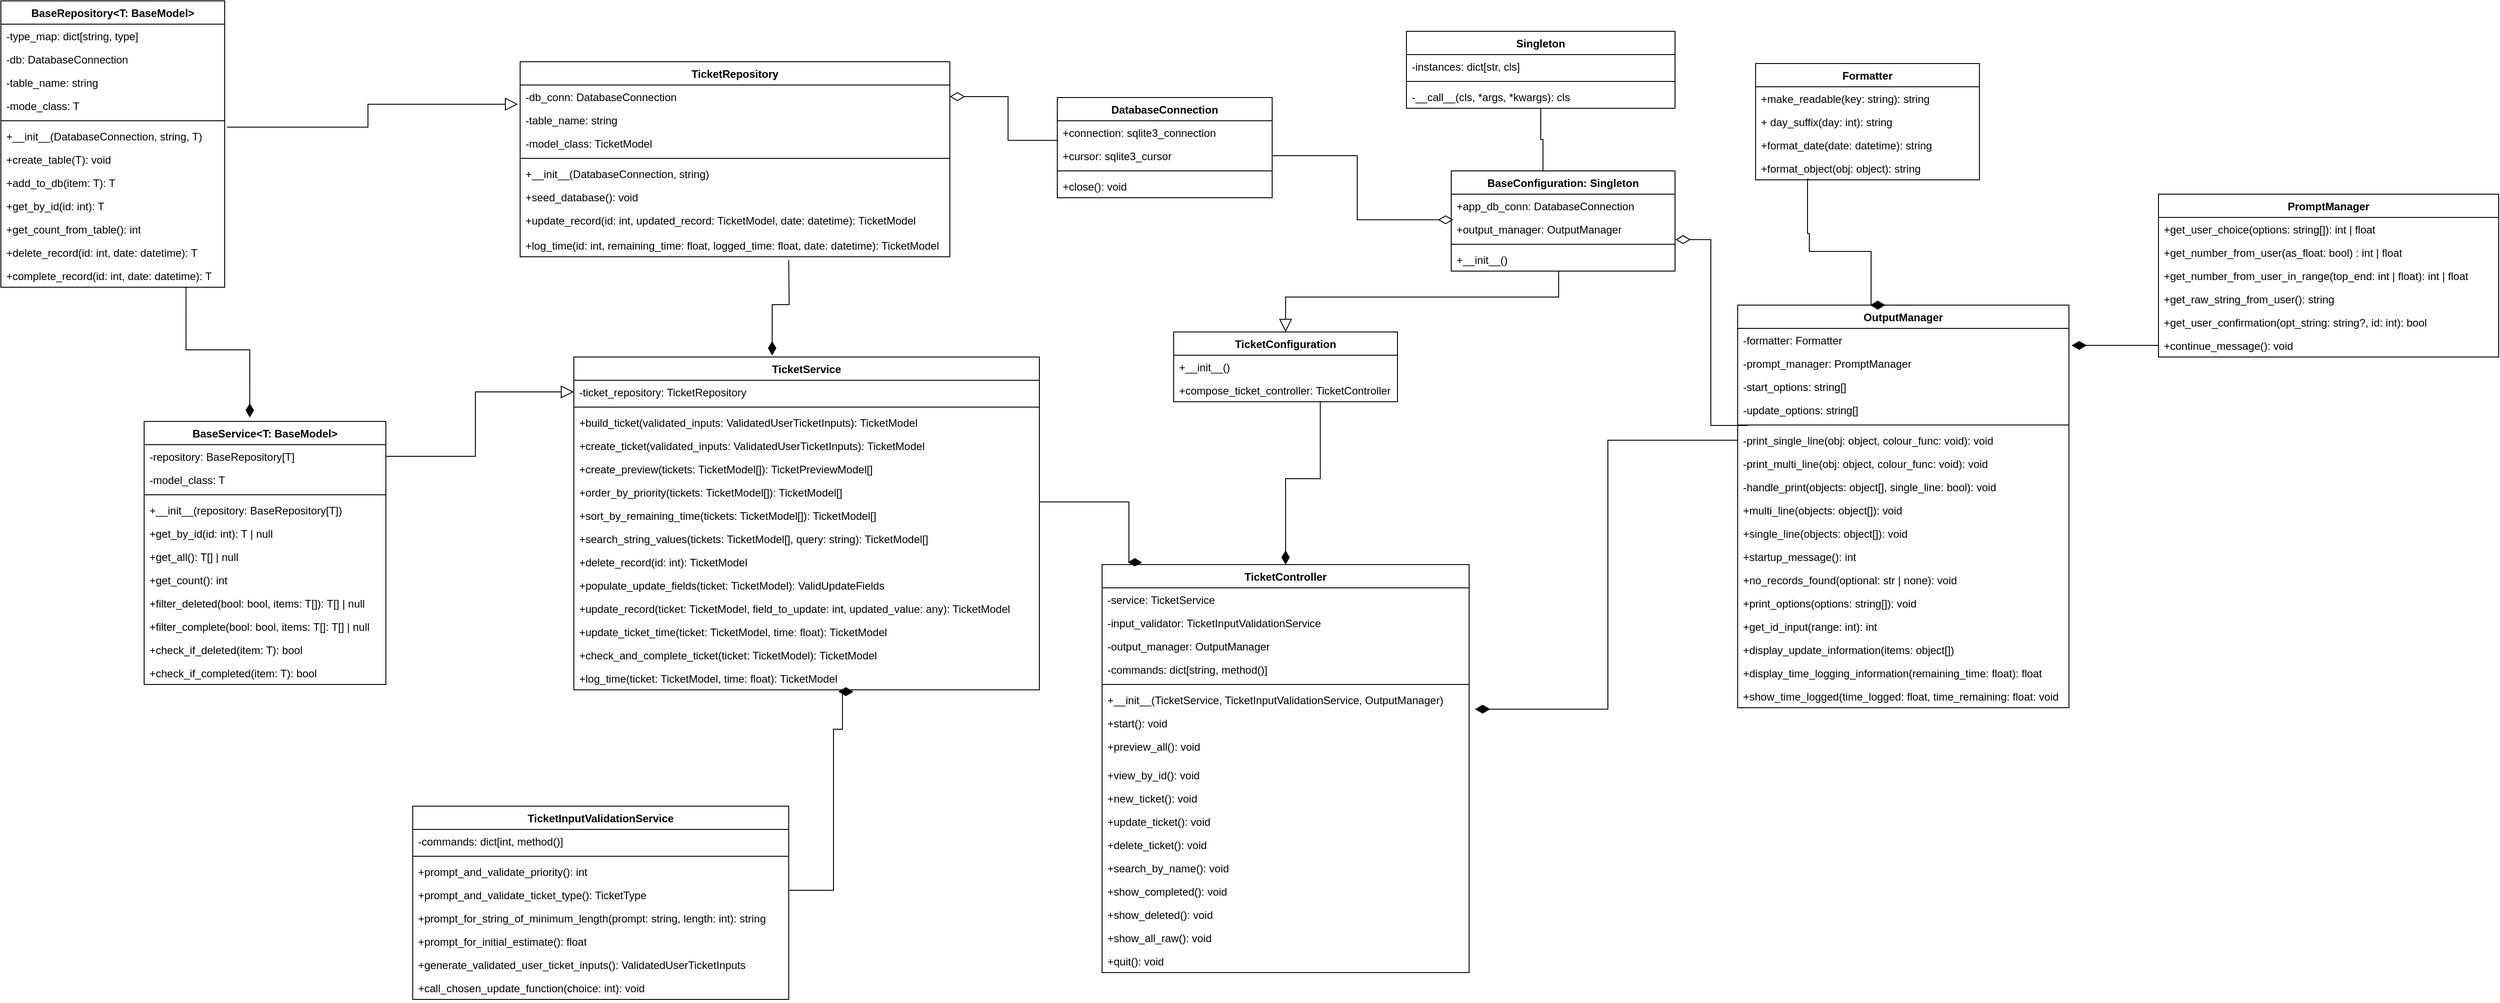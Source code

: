 <mxfile version="21.6.3" type="device">
  <diagram name="Page-1" id="T8nDYk2SB8TncW_tM5j0">
    <mxGraphModel dx="5486" dy="2789" grid="1" gridSize="10" guides="1" tooltips="1" connect="1" arrows="1" fold="1" page="1" pageScale="1" pageWidth="827" pageHeight="1169" math="0" shadow="0">
      <root>
        <mxCell id="0" />
        <mxCell id="1" parent="0" />
        <mxCell id="hdaKIBXGjX3yEsH8_jmL-2" value="TicketController" style="swimlane;fontStyle=1;align=center;verticalAlign=top;childLayout=stackLayout;horizontal=1;startSize=26;horizontalStack=0;resizeParent=1;resizeParentMax=0;resizeLast=0;collapsible=1;marginBottom=0;whiteSpace=wrap;html=1;" vertex="1" parent="1">
          <mxGeometry x="-700" y="580" width="410" height="456" as="geometry" />
        </mxCell>
        <mxCell id="hdaKIBXGjX3yEsH8_jmL-3" value="-service: TicketService" style="text;strokeColor=none;fillColor=none;align=left;verticalAlign=top;spacingLeft=4;spacingRight=4;overflow=hidden;rotatable=0;points=[[0,0.5],[1,0.5]];portConstraint=eastwest;whiteSpace=wrap;html=1;" vertex="1" parent="hdaKIBXGjX3yEsH8_jmL-2">
          <mxGeometry y="26" width="410" height="26" as="geometry" />
        </mxCell>
        <mxCell id="hdaKIBXGjX3yEsH8_jmL-98" value="-input_validator: TicketInputValidationService" style="text;strokeColor=none;fillColor=none;align=left;verticalAlign=top;spacingLeft=4;spacingRight=4;overflow=hidden;rotatable=0;points=[[0,0.5],[1,0.5]];portConstraint=eastwest;whiteSpace=wrap;html=1;" vertex="1" parent="hdaKIBXGjX3yEsH8_jmL-2">
          <mxGeometry y="52" width="410" height="26" as="geometry" />
        </mxCell>
        <mxCell id="hdaKIBXGjX3yEsH8_jmL-99" value="-output_manager: OutputManager" style="text;strokeColor=none;fillColor=none;align=left;verticalAlign=top;spacingLeft=4;spacingRight=4;overflow=hidden;rotatable=0;points=[[0,0.5],[1,0.5]];portConstraint=eastwest;whiteSpace=wrap;html=1;" vertex="1" parent="hdaKIBXGjX3yEsH8_jmL-2">
          <mxGeometry y="78" width="410" height="26" as="geometry" />
        </mxCell>
        <mxCell id="hdaKIBXGjX3yEsH8_jmL-100" value="-commands: dict[string, method()]" style="text;strokeColor=none;fillColor=none;align=left;verticalAlign=top;spacingLeft=4;spacingRight=4;overflow=hidden;rotatable=0;points=[[0,0.5],[1,0.5]];portConstraint=eastwest;whiteSpace=wrap;html=1;" vertex="1" parent="hdaKIBXGjX3yEsH8_jmL-2">
          <mxGeometry y="104" width="410" height="26" as="geometry" />
        </mxCell>
        <mxCell id="hdaKIBXGjX3yEsH8_jmL-4" value="" style="line;strokeWidth=1;fillColor=none;align=left;verticalAlign=middle;spacingTop=-1;spacingLeft=3;spacingRight=3;rotatable=0;labelPosition=right;points=[];portConstraint=eastwest;strokeColor=inherit;" vertex="1" parent="hdaKIBXGjX3yEsH8_jmL-2">
          <mxGeometry y="130" width="410" height="8" as="geometry" />
        </mxCell>
        <mxCell id="hdaKIBXGjX3yEsH8_jmL-5" value="+__init__(TicketService, TicketInputValidationService, OutputManager)" style="text;strokeColor=none;fillColor=none;align=left;verticalAlign=top;spacingLeft=4;spacingRight=4;overflow=hidden;rotatable=0;points=[[0,0.5],[1,0.5]];portConstraint=eastwest;whiteSpace=wrap;html=1;" vertex="1" parent="hdaKIBXGjX3yEsH8_jmL-2">
          <mxGeometry y="138" width="410" height="26" as="geometry" />
        </mxCell>
        <mxCell id="hdaKIBXGjX3yEsH8_jmL-102" value="+start(): void" style="text;strokeColor=none;fillColor=none;align=left;verticalAlign=top;spacingLeft=4;spacingRight=4;overflow=hidden;rotatable=0;points=[[0,0.5],[1,0.5]];portConstraint=eastwest;whiteSpace=wrap;html=1;" vertex="1" parent="hdaKIBXGjX3yEsH8_jmL-2">
          <mxGeometry y="164" width="410" height="26" as="geometry" />
        </mxCell>
        <mxCell id="hdaKIBXGjX3yEsH8_jmL-103" value="+preview_all(): void" style="text;strokeColor=none;fillColor=none;align=left;verticalAlign=top;spacingLeft=4;spacingRight=4;overflow=hidden;rotatable=0;points=[[0,0.5],[1,0.5]];portConstraint=eastwest;whiteSpace=wrap;html=1;" vertex="1" parent="hdaKIBXGjX3yEsH8_jmL-2">
          <mxGeometry y="190" width="410" height="32" as="geometry" />
        </mxCell>
        <mxCell id="hdaKIBXGjX3yEsH8_jmL-106" value="+view_by_id(): void" style="text;strokeColor=none;fillColor=none;align=left;verticalAlign=top;spacingLeft=4;spacingRight=4;overflow=hidden;rotatable=0;points=[[0,0.5],[1,0.5]];portConstraint=eastwest;whiteSpace=wrap;html=1;" vertex="1" parent="hdaKIBXGjX3yEsH8_jmL-2">
          <mxGeometry y="222" width="410" height="26" as="geometry" />
        </mxCell>
        <mxCell id="hdaKIBXGjX3yEsH8_jmL-109" value="+new_ticket(): void" style="text;strokeColor=none;fillColor=none;align=left;verticalAlign=top;spacingLeft=4;spacingRight=4;overflow=hidden;rotatable=0;points=[[0,0.5],[1,0.5]];portConstraint=eastwest;whiteSpace=wrap;html=1;" vertex="1" parent="hdaKIBXGjX3yEsH8_jmL-2">
          <mxGeometry y="248" width="410" height="26" as="geometry" />
        </mxCell>
        <mxCell id="hdaKIBXGjX3yEsH8_jmL-108" value="+update_ticket(): void" style="text;strokeColor=none;fillColor=none;align=left;verticalAlign=top;spacingLeft=4;spacingRight=4;overflow=hidden;rotatable=0;points=[[0,0.5],[1,0.5]];portConstraint=eastwest;whiteSpace=wrap;html=1;" vertex="1" parent="hdaKIBXGjX3yEsH8_jmL-2">
          <mxGeometry y="274" width="410" height="26" as="geometry" />
        </mxCell>
        <mxCell id="hdaKIBXGjX3yEsH8_jmL-107" value="+delete_ticket(): void" style="text;strokeColor=none;fillColor=none;align=left;verticalAlign=top;spacingLeft=4;spacingRight=4;overflow=hidden;rotatable=0;points=[[0,0.5],[1,0.5]];portConstraint=eastwest;whiteSpace=wrap;html=1;" vertex="1" parent="hdaKIBXGjX3yEsH8_jmL-2">
          <mxGeometry y="300" width="410" height="26" as="geometry" />
        </mxCell>
        <mxCell id="hdaKIBXGjX3yEsH8_jmL-105" value="+search_by_name(): void" style="text;strokeColor=none;fillColor=none;align=left;verticalAlign=top;spacingLeft=4;spacingRight=4;overflow=hidden;rotatable=0;points=[[0,0.5],[1,0.5]];portConstraint=eastwest;whiteSpace=wrap;html=1;" vertex="1" parent="hdaKIBXGjX3yEsH8_jmL-2">
          <mxGeometry y="326" width="410" height="26" as="geometry" />
        </mxCell>
        <mxCell id="hdaKIBXGjX3yEsH8_jmL-104" value="+show_completed(): void" style="text;strokeColor=none;fillColor=none;align=left;verticalAlign=top;spacingLeft=4;spacingRight=4;overflow=hidden;rotatable=0;points=[[0,0.5],[1,0.5]];portConstraint=eastwest;whiteSpace=wrap;html=1;" vertex="1" parent="hdaKIBXGjX3yEsH8_jmL-2">
          <mxGeometry y="352" width="410" height="26" as="geometry" />
        </mxCell>
        <mxCell id="hdaKIBXGjX3yEsH8_jmL-101" value="+show_deleted(): void" style="text;strokeColor=none;fillColor=none;align=left;verticalAlign=top;spacingLeft=4;spacingRight=4;overflow=hidden;rotatable=0;points=[[0,0.5],[1,0.5]];portConstraint=eastwest;whiteSpace=wrap;html=1;" vertex="1" parent="hdaKIBXGjX3yEsH8_jmL-2">
          <mxGeometry y="378" width="410" height="26" as="geometry" />
        </mxCell>
        <mxCell id="hdaKIBXGjX3yEsH8_jmL-110" value="+show_all_raw(): void" style="text;strokeColor=none;fillColor=none;align=left;verticalAlign=top;spacingLeft=4;spacingRight=4;overflow=hidden;rotatable=0;points=[[0,0.5],[1,0.5]];portConstraint=eastwest;whiteSpace=wrap;html=1;" vertex="1" parent="hdaKIBXGjX3yEsH8_jmL-2">
          <mxGeometry y="404" width="410" height="26" as="geometry" />
        </mxCell>
        <mxCell id="hdaKIBXGjX3yEsH8_jmL-111" value="+quit(): void" style="text;strokeColor=none;fillColor=none;align=left;verticalAlign=top;spacingLeft=4;spacingRight=4;overflow=hidden;rotatable=0;points=[[0,0.5],[1,0.5]];portConstraint=eastwest;whiteSpace=wrap;html=1;" vertex="1" parent="hdaKIBXGjX3yEsH8_jmL-2">
          <mxGeometry y="430" width="410" height="26" as="geometry" />
        </mxCell>
        <mxCell id="hdaKIBXGjX3yEsH8_jmL-6" value="BaseConfiguration: Singleton" style="swimlane;fontStyle=1;align=center;verticalAlign=top;childLayout=stackLayout;horizontal=1;startSize=26;horizontalStack=0;resizeParent=1;resizeParentMax=0;resizeLast=0;collapsible=1;marginBottom=0;whiteSpace=wrap;html=1;" vertex="1" parent="1">
          <mxGeometry x="-310" y="140" width="250" height="112" as="geometry" />
        </mxCell>
        <mxCell id="hdaKIBXGjX3yEsH8_jmL-7" value="+app_db_conn: DatabaseConnection" style="text;strokeColor=none;fillColor=none;align=left;verticalAlign=top;spacingLeft=4;spacingRight=4;overflow=hidden;rotatable=0;points=[[0,0.5],[1,0.5]];portConstraint=eastwest;whiteSpace=wrap;html=1;" vertex="1" parent="hdaKIBXGjX3yEsH8_jmL-6">
          <mxGeometry y="26" width="250" height="26" as="geometry" />
        </mxCell>
        <mxCell id="hdaKIBXGjX3yEsH8_jmL-89" value="+output_manager: OutputManager" style="text;strokeColor=none;fillColor=none;align=left;verticalAlign=top;spacingLeft=4;spacingRight=4;overflow=hidden;rotatable=0;points=[[0,0.5],[1,0.5]];portConstraint=eastwest;whiteSpace=wrap;html=1;" vertex="1" parent="hdaKIBXGjX3yEsH8_jmL-6">
          <mxGeometry y="52" width="250" height="26" as="geometry" />
        </mxCell>
        <mxCell id="hdaKIBXGjX3yEsH8_jmL-8" value="" style="line;strokeWidth=1;fillColor=none;align=left;verticalAlign=middle;spacingTop=-1;spacingLeft=3;spacingRight=3;rotatable=0;labelPosition=right;points=[];portConstraint=eastwest;strokeColor=inherit;" vertex="1" parent="hdaKIBXGjX3yEsH8_jmL-6">
          <mxGeometry y="78" width="250" height="8" as="geometry" />
        </mxCell>
        <mxCell id="hdaKIBXGjX3yEsH8_jmL-9" value="+__init__()" style="text;strokeColor=none;fillColor=none;align=left;verticalAlign=top;spacingLeft=4;spacingRight=4;overflow=hidden;rotatable=0;points=[[0,0.5],[1,0.5]];portConstraint=eastwest;whiteSpace=wrap;html=1;" vertex="1" parent="hdaKIBXGjX3yEsH8_jmL-6">
          <mxGeometry y="86" width="250" height="26" as="geometry" />
        </mxCell>
        <mxCell id="hdaKIBXGjX3yEsH8_jmL-10" value="DatabaseConnection" style="swimlane;fontStyle=1;align=center;verticalAlign=top;childLayout=stackLayout;horizontal=1;startSize=26;horizontalStack=0;resizeParent=1;resizeParentMax=0;resizeLast=0;collapsible=1;marginBottom=0;whiteSpace=wrap;html=1;" vertex="1" parent="1">
          <mxGeometry x="-750" y="58" width="240" height="112" as="geometry" />
        </mxCell>
        <mxCell id="hdaKIBXGjX3yEsH8_jmL-11" value="+connection: sqlite3_connection" style="text;strokeColor=none;fillColor=none;align=left;verticalAlign=top;spacingLeft=4;spacingRight=4;overflow=hidden;rotatable=0;points=[[0,0.5],[1,0.5]];portConstraint=eastwest;whiteSpace=wrap;html=1;" vertex="1" parent="hdaKIBXGjX3yEsH8_jmL-10">
          <mxGeometry y="26" width="240" height="26" as="geometry" />
        </mxCell>
        <mxCell id="hdaKIBXGjX3yEsH8_jmL-76" value="+cursor: sqlite3_cursor" style="text;strokeColor=none;fillColor=none;align=left;verticalAlign=top;spacingLeft=4;spacingRight=4;overflow=hidden;rotatable=0;points=[[0,0.5],[1,0.5]];portConstraint=eastwest;whiteSpace=wrap;html=1;" vertex="1" parent="hdaKIBXGjX3yEsH8_jmL-10">
          <mxGeometry y="52" width="240" height="26" as="geometry" />
        </mxCell>
        <mxCell id="hdaKIBXGjX3yEsH8_jmL-12" value="" style="line;strokeWidth=1;fillColor=none;align=left;verticalAlign=middle;spacingTop=-1;spacingLeft=3;spacingRight=3;rotatable=0;labelPosition=right;points=[];portConstraint=eastwest;strokeColor=inherit;" vertex="1" parent="hdaKIBXGjX3yEsH8_jmL-10">
          <mxGeometry y="78" width="240" height="8" as="geometry" />
        </mxCell>
        <mxCell id="hdaKIBXGjX3yEsH8_jmL-77" value="+close(): void" style="text;strokeColor=none;fillColor=none;align=left;verticalAlign=top;spacingLeft=4;spacingRight=4;overflow=hidden;rotatable=0;points=[[0,0.5],[1,0.5]];portConstraint=eastwest;whiteSpace=wrap;html=1;" vertex="1" parent="hdaKIBXGjX3yEsH8_jmL-10">
          <mxGeometry y="86" width="240" height="26" as="geometry" />
        </mxCell>
        <mxCell id="hdaKIBXGjX3yEsH8_jmL-14" value="TicketConfiguration" style="swimlane;fontStyle=1;align=center;verticalAlign=top;childLayout=stackLayout;horizontal=1;startSize=26;horizontalStack=0;resizeParent=1;resizeParentMax=0;resizeLast=0;collapsible=1;marginBottom=0;whiteSpace=wrap;html=1;" vertex="1" parent="1">
          <mxGeometry x="-620" y="320" width="250" height="78" as="geometry" />
        </mxCell>
        <mxCell id="hdaKIBXGjX3yEsH8_jmL-17" value="+__init__()" style="text;strokeColor=none;fillColor=none;align=left;verticalAlign=top;spacingLeft=4;spacingRight=4;overflow=hidden;rotatable=0;points=[[0,0.5],[1,0.5]];portConstraint=eastwest;whiteSpace=wrap;html=1;" vertex="1" parent="hdaKIBXGjX3yEsH8_jmL-14">
          <mxGeometry y="26" width="250" height="26" as="geometry" />
        </mxCell>
        <mxCell id="hdaKIBXGjX3yEsH8_jmL-90" value="+compose_ticket_controller: TicketController" style="text;strokeColor=none;fillColor=none;align=left;verticalAlign=top;spacingLeft=4;spacingRight=4;overflow=hidden;rotatable=0;points=[[0,0.5],[1,0.5]];portConstraint=eastwest;whiteSpace=wrap;html=1;" vertex="1" parent="hdaKIBXGjX3yEsH8_jmL-14">
          <mxGeometry y="52" width="250" height="26" as="geometry" />
        </mxCell>
        <mxCell id="hdaKIBXGjX3yEsH8_jmL-18" value="OutputManager" style="swimlane;fontStyle=1;align=center;verticalAlign=top;childLayout=stackLayout;horizontal=1;startSize=26;horizontalStack=0;resizeParent=1;resizeParentMax=0;resizeLast=0;collapsible=1;marginBottom=0;whiteSpace=wrap;html=1;" vertex="1" parent="1">
          <mxGeometry x="10" y="290" width="370" height="450" as="geometry" />
        </mxCell>
        <mxCell id="hdaKIBXGjX3yEsH8_jmL-19" value="-formatter: Formatter" style="text;strokeColor=none;fillColor=none;align=left;verticalAlign=top;spacingLeft=4;spacingRight=4;overflow=hidden;rotatable=0;points=[[0,0.5],[1,0.5]];portConstraint=eastwest;whiteSpace=wrap;html=1;" vertex="1" parent="hdaKIBXGjX3yEsH8_jmL-18">
          <mxGeometry y="26" width="370" height="26" as="geometry" />
        </mxCell>
        <mxCell id="hdaKIBXGjX3yEsH8_jmL-112" value="-prompt_manager: PromptManager&lt;br&gt;" style="text;strokeColor=none;fillColor=none;align=left;verticalAlign=top;spacingLeft=4;spacingRight=4;overflow=hidden;rotatable=0;points=[[0,0.5],[1,0.5]];portConstraint=eastwest;whiteSpace=wrap;html=1;" vertex="1" parent="hdaKIBXGjX3yEsH8_jmL-18">
          <mxGeometry y="52" width="370" height="26" as="geometry" />
        </mxCell>
        <mxCell id="hdaKIBXGjX3yEsH8_jmL-114" value="-start_options: string[]" style="text;strokeColor=none;fillColor=none;align=left;verticalAlign=top;spacingLeft=4;spacingRight=4;overflow=hidden;rotatable=0;points=[[0,0.5],[1,0.5]];portConstraint=eastwest;whiteSpace=wrap;html=1;" vertex="1" parent="hdaKIBXGjX3yEsH8_jmL-18">
          <mxGeometry y="78" width="370" height="26" as="geometry" />
        </mxCell>
        <mxCell id="hdaKIBXGjX3yEsH8_jmL-113" value="-update_options: string[]" style="text;strokeColor=none;fillColor=none;align=left;verticalAlign=top;spacingLeft=4;spacingRight=4;overflow=hidden;rotatable=0;points=[[0,0.5],[1,0.5]];portConstraint=eastwest;whiteSpace=wrap;html=1;" vertex="1" parent="hdaKIBXGjX3yEsH8_jmL-18">
          <mxGeometry y="104" width="370" height="26" as="geometry" />
        </mxCell>
        <mxCell id="hdaKIBXGjX3yEsH8_jmL-20" value="" style="line;strokeWidth=1;fillColor=none;align=left;verticalAlign=middle;spacingTop=-1;spacingLeft=3;spacingRight=3;rotatable=0;labelPosition=right;points=[];portConstraint=eastwest;strokeColor=inherit;" vertex="1" parent="hdaKIBXGjX3yEsH8_jmL-18">
          <mxGeometry y="130" width="370" height="8" as="geometry" />
        </mxCell>
        <mxCell id="hdaKIBXGjX3yEsH8_jmL-21" value="-print_single_line(obj: object, colour_func: void): void" style="text;strokeColor=none;fillColor=none;align=left;verticalAlign=top;spacingLeft=4;spacingRight=4;overflow=hidden;rotatable=0;points=[[0,0.5],[1,0.5]];portConstraint=eastwest;whiteSpace=wrap;html=1;" vertex="1" parent="hdaKIBXGjX3yEsH8_jmL-18">
          <mxGeometry y="138" width="370" height="26" as="geometry" />
        </mxCell>
        <mxCell id="hdaKIBXGjX3yEsH8_jmL-116" value="-print_multi_line(obj: object, colour_func: void): void" style="text;strokeColor=none;fillColor=none;align=left;verticalAlign=top;spacingLeft=4;spacingRight=4;overflow=hidden;rotatable=0;points=[[0,0.5],[1,0.5]];portConstraint=eastwest;whiteSpace=wrap;html=1;" vertex="1" parent="hdaKIBXGjX3yEsH8_jmL-18">
          <mxGeometry y="164" width="370" height="26" as="geometry" />
        </mxCell>
        <mxCell id="hdaKIBXGjX3yEsH8_jmL-119" value="-handle_print(objects: object[], single_line: bool): void" style="text;strokeColor=none;fillColor=none;align=left;verticalAlign=top;spacingLeft=4;spacingRight=4;overflow=hidden;rotatable=0;points=[[0,0.5],[1,0.5]];portConstraint=eastwest;whiteSpace=wrap;html=1;" vertex="1" parent="hdaKIBXGjX3yEsH8_jmL-18">
          <mxGeometry y="190" width="370" height="26" as="geometry" />
        </mxCell>
        <mxCell id="hdaKIBXGjX3yEsH8_jmL-121" value="+multi_line(objects: object[]): void" style="text;strokeColor=none;fillColor=none;align=left;verticalAlign=top;spacingLeft=4;spacingRight=4;overflow=hidden;rotatable=0;points=[[0,0.5],[1,0.5]];portConstraint=eastwest;whiteSpace=wrap;html=1;" vertex="1" parent="hdaKIBXGjX3yEsH8_jmL-18">
          <mxGeometry y="216" width="370" height="26" as="geometry" />
        </mxCell>
        <mxCell id="hdaKIBXGjX3yEsH8_jmL-124" value="+single_line(objects: object[]): void" style="text;strokeColor=none;fillColor=none;align=left;verticalAlign=top;spacingLeft=4;spacingRight=4;overflow=hidden;rotatable=0;points=[[0,0.5],[1,0.5]];portConstraint=eastwest;whiteSpace=wrap;html=1;" vertex="1" parent="hdaKIBXGjX3yEsH8_jmL-18">
          <mxGeometry y="242" width="370" height="26" as="geometry" />
        </mxCell>
        <mxCell id="hdaKIBXGjX3yEsH8_jmL-125" value="+startup_message(): int" style="text;strokeColor=none;fillColor=none;align=left;verticalAlign=top;spacingLeft=4;spacingRight=4;overflow=hidden;rotatable=0;points=[[0,0.5],[1,0.5]];portConstraint=eastwest;whiteSpace=wrap;html=1;" vertex="1" parent="hdaKIBXGjX3yEsH8_jmL-18">
          <mxGeometry y="268" width="370" height="26" as="geometry" />
        </mxCell>
        <mxCell id="hdaKIBXGjX3yEsH8_jmL-123" value="+no_records_found(optional: str | none): void" style="text;strokeColor=none;fillColor=none;align=left;verticalAlign=top;spacingLeft=4;spacingRight=4;overflow=hidden;rotatable=0;points=[[0,0.5],[1,0.5]];portConstraint=eastwest;whiteSpace=wrap;html=1;" vertex="1" parent="hdaKIBXGjX3yEsH8_jmL-18">
          <mxGeometry y="294" width="370" height="26" as="geometry" />
        </mxCell>
        <mxCell id="hdaKIBXGjX3yEsH8_jmL-122" value="+print_options(options: string[]): void" style="text;strokeColor=none;fillColor=none;align=left;verticalAlign=top;spacingLeft=4;spacingRight=4;overflow=hidden;rotatable=0;points=[[0,0.5],[1,0.5]];portConstraint=eastwest;whiteSpace=wrap;html=1;" vertex="1" parent="hdaKIBXGjX3yEsH8_jmL-18">
          <mxGeometry y="320" width="370" height="26" as="geometry" />
        </mxCell>
        <mxCell id="hdaKIBXGjX3yEsH8_jmL-120" value="+get_id_input(range: int): int" style="text;strokeColor=none;fillColor=none;align=left;verticalAlign=top;spacingLeft=4;spacingRight=4;overflow=hidden;rotatable=0;points=[[0,0.5],[1,0.5]];portConstraint=eastwest;whiteSpace=wrap;html=1;" vertex="1" parent="hdaKIBXGjX3yEsH8_jmL-18">
          <mxGeometry y="346" width="370" height="26" as="geometry" />
        </mxCell>
        <mxCell id="hdaKIBXGjX3yEsH8_jmL-118" value="+display_update_information(items: object[])" style="text;strokeColor=none;fillColor=none;align=left;verticalAlign=top;spacingLeft=4;spacingRight=4;overflow=hidden;rotatable=0;points=[[0,0.5],[1,0.5]];portConstraint=eastwest;whiteSpace=wrap;html=1;" vertex="1" parent="hdaKIBXGjX3yEsH8_jmL-18">
          <mxGeometry y="372" width="370" height="26" as="geometry" />
        </mxCell>
        <mxCell id="hdaKIBXGjX3yEsH8_jmL-117" value="+display_time_logging_information(remaining_time: float): float" style="text;strokeColor=none;fillColor=none;align=left;verticalAlign=top;spacingLeft=4;spacingRight=4;overflow=hidden;rotatable=0;points=[[0,0.5],[1,0.5]];portConstraint=eastwest;whiteSpace=wrap;html=1;" vertex="1" parent="hdaKIBXGjX3yEsH8_jmL-18">
          <mxGeometry y="398" width="370" height="26" as="geometry" />
        </mxCell>
        <mxCell id="hdaKIBXGjX3yEsH8_jmL-115" value="+show_time_logged(time_logged: float, time_remaining: float: void" style="text;strokeColor=none;fillColor=none;align=left;verticalAlign=top;spacingLeft=4;spacingRight=4;overflow=hidden;rotatable=0;points=[[0,0.5],[1,0.5]];portConstraint=eastwest;whiteSpace=wrap;html=1;" vertex="1" parent="hdaKIBXGjX3yEsH8_jmL-18">
          <mxGeometry y="424" width="370" height="26" as="geometry" />
        </mxCell>
        <mxCell id="hdaKIBXGjX3yEsH8_jmL-22" value="Formatter" style="swimlane;fontStyle=1;align=center;verticalAlign=top;childLayout=stackLayout;horizontal=1;startSize=26;horizontalStack=0;resizeParent=1;resizeParentMax=0;resizeLast=0;collapsible=1;marginBottom=0;whiteSpace=wrap;html=1;" vertex="1" parent="1">
          <mxGeometry x="30" y="20" width="250" height="130" as="geometry" />
        </mxCell>
        <mxCell id="hdaKIBXGjX3yEsH8_jmL-23" value="+make_readable(key: string): string" style="text;strokeColor=none;fillColor=none;align=left;verticalAlign=top;spacingLeft=4;spacingRight=4;overflow=hidden;rotatable=0;points=[[0,0.5],[1,0.5]];portConstraint=eastwest;whiteSpace=wrap;html=1;" vertex="1" parent="hdaKIBXGjX3yEsH8_jmL-22">
          <mxGeometry y="26" width="250" height="26" as="geometry" />
        </mxCell>
        <mxCell id="hdaKIBXGjX3yEsH8_jmL-25" value="+&amp;nbsp;day_suffix&lt;span style=&quot;background-color: initial;&quot;&gt;(day: int): string&lt;/span&gt;" style="text;strokeColor=none;fillColor=none;align=left;verticalAlign=top;spacingLeft=4;spacingRight=4;overflow=hidden;rotatable=0;points=[[0,0.5],[1,0.5]];portConstraint=eastwest;whiteSpace=wrap;html=1;" vertex="1" parent="hdaKIBXGjX3yEsH8_jmL-22">
          <mxGeometry y="52" width="250" height="26" as="geometry" />
        </mxCell>
        <mxCell id="hdaKIBXGjX3yEsH8_jmL-78" value="+format_date(date: datetime): string" style="text;strokeColor=none;fillColor=none;align=left;verticalAlign=top;spacingLeft=4;spacingRight=4;overflow=hidden;rotatable=0;points=[[0,0.5],[1,0.5]];portConstraint=eastwest;whiteSpace=wrap;html=1;" vertex="1" parent="hdaKIBXGjX3yEsH8_jmL-22">
          <mxGeometry y="78" width="250" height="26" as="geometry" />
        </mxCell>
        <mxCell id="hdaKIBXGjX3yEsH8_jmL-79" value="+format_object(obj: object): string" style="text;strokeColor=none;fillColor=none;align=left;verticalAlign=top;spacingLeft=4;spacingRight=4;overflow=hidden;rotatable=0;points=[[0,0.5],[1,0.5]];portConstraint=eastwest;whiteSpace=wrap;html=1;" vertex="1" parent="hdaKIBXGjX3yEsH8_jmL-22">
          <mxGeometry y="104" width="250" height="26" as="geometry" />
        </mxCell>
        <mxCell id="hdaKIBXGjX3yEsH8_jmL-26" value="PromptManager" style="swimlane;fontStyle=1;align=center;verticalAlign=top;childLayout=stackLayout;horizontal=1;startSize=26;horizontalStack=0;resizeParent=1;resizeParentMax=0;resizeLast=0;collapsible=1;marginBottom=0;whiteSpace=wrap;html=1;" vertex="1" parent="1">
          <mxGeometry x="480" y="166" width="380" height="182" as="geometry" />
        </mxCell>
        <mxCell id="hdaKIBXGjX3yEsH8_jmL-27" value="+get_user_choice(options: string[]): int | float" style="text;strokeColor=none;fillColor=none;align=left;verticalAlign=top;spacingLeft=4;spacingRight=4;overflow=hidden;rotatable=0;points=[[0,0.5],[1,0.5]];portConstraint=eastwest;whiteSpace=wrap;html=1;" vertex="1" parent="hdaKIBXGjX3yEsH8_jmL-26">
          <mxGeometry y="26" width="380" height="26" as="geometry" />
        </mxCell>
        <mxCell id="hdaKIBXGjX3yEsH8_jmL-81" value="+get_number_from_user(as_float: bool) : int | float" style="text;strokeColor=none;fillColor=none;align=left;verticalAlign=top;spacingLeft=4;spacingRight=4;overflow=hidden;rotatable=0;points=[[0,0.5],[1,0.5]];portConstraint=eastwest;whiteSpace=wrap;html=1;" vertex="1" parent="hdaKIBXGjX3yEsH8_jmL-26">
          <mxGeometry y="52" width="380" height="26" as="geometry" />
        </mxCell>
        <mxCell id="hdaKIBXGjX3yEsH8_jmL-83" value="+get_number_from_user_in_range(top_end: int | float): int | float&amp;nbsp;" style="text;strokeColor=none;fillColor=none;align=left;verticalAlign=top;spacingLeft=4;spacingRight=4;overflow=hidden;rotatable=0;points=[[0,0.5],[1,0.5]];portConstraint=eastwest;whiteSpace=wrap;html=1;" vertex="1" parent="hdaKIBXGjX3yEsH8_jmL-26">
          <mxGeometry y="78" width="380" height="26" as="geometry" />
        </mxCell>
        <mxCell id="hdaKIBXGjX3yEsH8_jmL-84" value="+get_raw_string_from_user(): string" style="text;strokeColor=none;fillColor=none;align=left;verticalAlign=top;spacingLeft=4;spacingRight=4;overflow=hidden;rotatable=0;points=[[0,0.5],[1,0.5]];portConstraint=eastwest;whiteSpace=wrap;html=1;" vertex="1" parent="hdaKIBXGjX3yEsH8_jmL-26">
          <mxGeometry y="104" width="380" height="26" as="geometry" />
        </mxCell>
        <mxCell id="hdaKIBXGjX3yEsH8_jmL-82" value="+get_user_confirmation(opt_string: string?, id: int): bool" style="text;strokeColor=none;fillColor=none;align=left;verticalAlign=top;spacingLeft=4;spacingRight=4;overflow=hidden;rotatable=0;points=[[0,0.5],[1,0.5]];portConstraint=eastwest;whiteSpace=wrap;html=1;" vertex="1" parent="hdaKIBXGjX3yEsH8_jmL-26">
          <mxGeometry y="130" width="380" height="26" as="geometry" />
        </mxCell>
        <mxCell id="hdaKIBXGjX3yEsH8_jmL-29" value="+continue_message(): void" style="text;strokeColor=none;fillColor=none;align=left;verticalAlign=top;spacingLeft=4;spacingRight=4;overflow=hidden;rotatable=0;points=[[0,0.5],[1,0.5]];portConstraint=eastwest;whiteSpace=wrap;html=1;" vertex="1" parent="hdaKIBXGjX3yEsH8_jmL-26">
          <mxGeometry y="156" width="380" height="26" as="geometry" />
        </mxCell>
        <mxCell id="hdaKIBXGjX3yEsH8_jmL-35" style="edgeStyle=orthogonalEdgeStyle;rounded=0;orthogonalLoop=1;jettySize=auto;html=1;entryX=0.41;entryY=0;entryDx=0;entryDy=0;strokeColor=default;endArrow=none;endFill=0;entryPerimeter=0;" edge="1" parent="1" source="hdaKIBXGjX3yEsH8_jmL-31" target="hdaKIBXGjX3yEsH8_jmL-6">
          <mxGeometry relative="1" as="geometry" />
        </mxCell>
        <mxCell id="hdaKIBXGjX3yEsH8_jmL-31" value="Singleton" style="swimlane;fontStyle=1;align=center;verticalAlign=top;childLayout=stackLayout;horizontal=1;startSize=26;horizontalStack=0;resizeParent=1;resizeParentMax=0;resizeLast=0;collapsible=1;marginBottom=0;whiteSpace=wrap;html=1;" vertex="1" parent="1">
          <mxGeometry x="-360" y="-16" width="300" height="86" as="geometry">
            <mxRectangle x="400" y="176" width="100" height="30" as="alternateBounds" />
          </mxGeometry>
        </mxCell>
        <mxCell id="hdaKIBXGjX3yEsH8_jmL-32" value="-instances: dict[str, cls]" style="text;strokeColor=none;fillColor=none;align=left;verticalAlign=top;spacingLeft=4;spacingRight=4;overflow=hidden;rotatable=0;points=[[0,0.5],[1,0.5]];portConstraint=eastwest;whiteSpace=wrap;html=1;" vertex="1" parent="hdaKIBXGjX3yEsH8_jmL-31">
          <mxGeometry y="26" width="300" height="26" as="geometry" />
        </mxCell>
        <mxCell id="hdaKIBXGjX3yEsH8_jmL-33" value="" style="line;strokeWidth=1;fillColor=none;align=left;verticalAlign=middle;spacingTop=-1;spacingLeft=3;spacingRight=3;rotatable=0;labelPosition=right;points=[];portConstraint=eastwest;strokeColor=inherit;" vertex="1" parent="hdaKIBXGjX3yEsH8_jmL-31">
          <mxGeometry y="52" width="300" height="8" as="geometry" />
        </mxCell>
        <mxCell id="hdaKIBXGjX3yEsH8_jmL-34" value="-__call__(cls, *args, *kwargs): cls" style="text;strokeColor=none;fillColor=none;align=left;verticalAlign=top;spacingLeft=4;spacingRight=4;overflow=hidden;rotatable=0;points=[[0,0.5],[1,0.5]];portConstraint=eastwest;whiteSpace=wrap;html=1;" vertex="1" parent="hdaKIBXGjX3yEsH8_jmL-31">
          <mxGeometry y="60" width="300" height="26" as="geometry" />
        </mxCell>
        <mxCell id="hdaKIBXGjX3yEsH8_jmL-36" style="edgeStyle=orthogonalEdgeStyle;rounded=0;orthogonalLoop=1;jettySize=auto;html=1;exitX=1;exitY=0.5;exitDx=0;exitDy=0;entryX=0.009;entryY=0.1;entryDx=0;entryDy=0;entryPerimeter=0;endArrow=diamondThin;endFill=0;jumpSize=13;endSize=14;" edge="1" parent="1" source="hdaKIBXGjX3yEsH8_jmL-76" target="hdaKIBXGjX3yEsH8_jmL-89">
          <mxGeometry relative="1" as="geometry">
            <mxPoint x="30" y="145" as="sourcePoint" />
          </mxGeometry>
        </mxCell>
        <mxCell id="hdaKIBXGjX3yEsH8_jmL-37" style="edgeStyle=orthogonalEdgeStyle;rounded=0;orthogonalLoop=1;jettySize=auto;html=1;exitX=0.03;exitY=0.561;exitDx=0;exitDy=0;entryX=1.002;entryY=0.954;entryDx=0;entryDy=0;endArrow=diamondThin;endFill=0;jumpSize=13;endSize=14;exitPerimeter=0;entryPerimeter=0;" edge="1" parent="1" source="hdaKIBXGjX3yEsH8_jmL-20" target="hdaKIBXGjX3yEsH8_jmL-89">
          <mxGeometry relative="1" as="geometry">
            <mxPoint x="110" y="103" as="sourcePoint" />
            <mxPoint x="131" y="188" as="targetPoint" />
          </mxGeometry>
        </mxCell>
        <mxCell id="hdaKIBXGjX3yEsH8_jmL-38" style="edgeStyle=orthogonalEdgeStyle;rounded=0;orthogonalLoop=1;jettySize=auto;html=1;exitX=0;exitY=0.5;exitDx=0;exitDy=0;entryX=1.008;entryY=0.734;entryDx=0;entryDy=0;endArrow=diamondThin;endFill=1;jumpSize=13;endSize=14;entryPerimeter=0;" edge="1" parent="1" source="hdaKIBXGjX3yEsH8_jmL-29" target="hdaKIBXGjX3yEsH8_jmL-19">
          <mxGeometry relative="1" as="geometry">
            <mxPoint x="196" y="85" as="sourcePoint" />
            <mxPoint x="165" y="190" as="targetPoint" />
          </mxGeometry>
        </mxCell>
        <mxCell id="hdaKIBXGjX3yEsH8_jmL-40" style="edgeStyle=orthogonalEdgeStyle;rounded=0;orthogonalLoop=1;jettySize=auto;html=1;entryX=0.5;entryY=0;entryDx=0;entryDy=0;exitX=0.689;exitY=1;exitDx=0;exitDy=0;exitPerimeter=0;endArrow=block;endFill=0;endSize=12;" edge="1" parent="1" source="hdaKIBXGjX3yEsH8_jmL-9" target="hdaKIBXGjX3yEsH8_jmL-14">
          <mxGeometry relative="1" as="geometry">
            <mxPoint x="200" y="300" as="sourcePoint" />
            <Array as="points">
              <mxPoint x="-190" y="252" />
              <mxPoint x="-190" y="281" />
              <mxPoint x="-495" y="281" />
            </Array>
          </mxGeometry>
        </mxCell>
        <mxCell id="hdaKIBXGjX3yEsH8_jmL-42" style="edgeStyle=orthogonalEdgeStyle;rounded=0;orthogonalLoop=1;jettySize=auto;html=1;exitX=0.655;exitY=0.991;exitDx=0;exitDy=0;entryX=0.5;entryY=0;entryDx=0;entryDy=0;endArrow=diamondThin;endFill=1;endSize=13;exitPerimeter=0;" edge="1" parent="1" source="hdaKIBXGjX3yEsH8_jmL-90" target="hdaKIBXGjX3yEsH8_jmL-2">
          <mxGeometry relative="1" as="geometry">
            <mxPoint x="30" y="403" as="sourcePoint" />
          </mxGeometry>
        </mxCell>
        <mxCell id="hdaKIBXGjX3yEsH8_jmL-43" value="TicketService" style="swimlane;fontStyle=1;align=center;verticalAlign=top;childLayout=stackLayout;horizontal=1;startSize=26;horizontalStack=0;resizeParent=1;resizeParentMax=0;resizeLast=0;collapsible=1;marginBottom=0;whiteSpace=wrap;html=1;" vertex="1" parent="1">
          <mxGeometry x="-1290" y="348" width="520" height="372" as="geometry" />
        </mxCell>
        <mxCell id="hdaKIBXGjX3yEsH8_jmL-44" value="-ticket_repository: TicketRepository" style="text;strokeColor=none;fillColor=none;align=left;verticalAlign=top;spacingLeft=4;spacingRight=4;overflow=hidden;rotatable=0;points=[[0,0.5],[1,0.5]];portConstraint=eastwest;whiteSpace=wrap;html=1;" vertex="1" parent="hdaKIBXGjX3yEsH8_jmL-43">
          <mxGeometry y="26" width="520" height="26" as="geometry" />
        </mxCell>
        <mxCell id="hdaKIBXGjX3yEsH8_jmL-45" value="" style="line;strokeWidth=1;fillColor=none;align=left;verticalAlign=middle;spacingTop=-1;spacingLeft=3;spacingRight=3;rotatable=0;labelPosition=right;points=[];portConstraint=eastwest;strokeColor=inherit;" vertex="1" parent="hdaKIBXGjX3yEsH8_jmL-43">
          <mxGeometry y="52" width="520" height="8" as="geometry" />
        </mxCell>
        <mxCell id="hdaKIBXGjX3yEsH8_jmL-46" value="+build_ticket(validated_inputs: ValidatedUserTicketInputs): TicketModel" style="text;strokeColor=none;fillColor=none;align=left;verticalAlign=top;spacingLeft=4;spacingRight=4;overflow=hidden;rotatable=0;points=[[0,0.5],[1,0.5]];portConstraint=eastwest;whiteSpace=wrap;html=1;" vertex="1" parent="hdaKIBXGjX3yEsH8_jmL-43">
          <mxGeometry y="60" width="520" height="26" as="geometry" />
        </mxCell>
        <mxCell id="hdaKIBXGjX3yEsH8_jmL-139" value="+create_ticket(validated_inputs: ValidatedUserTicketInputs): TicketModel" style="text;strokeColor=none;fillColor=none;align=left;verticalAlign=top;spacingLeft=4;spacingRight=4;overflow=hidden;rotatable=0;points=[[0,0.5],[1,0.5]];portConstraint=eastwest;whiteSpace=wrap;html=1;" vertex="1" parent="hdaKIBXGjX3yEsH8_jmL-43">
          <mxGeometry y="86" width="520" height="26" as="geometry" />
        </mxCell>
        <mxCell id="hdaKIBXGjX3yEsH8_jmL-142" value="+create_preview(tickets: TicketModel[]): TicketPreviewModel[]" style="text;strokeColor=none;fillColor=none;align=left;verticalAlign=top;spacingLeft=4;spacingRight=4;overflow=hidden;rotatable=0;points=[[0,0.5],[1,0.5]];portConstraint=eastwest;whiteSpace=wrap;html=1;" vertex="1" parent="hdaKIBXGjX3yEsH8_jmL-43">
          <mxGeometry y="112" width="520" height="26" as="geometry" />
        </mxCell>
        <mxCell id="hdaKIBXGjX3yEsH8_jmL-148" value="+order_by_priority(tickets: TicketModel[]): TicketModel[]" style="text;strokeColor=none;fillColor=none;align=left;verticalAlign=top;spacingLeft=4;spacingRight=4;overflow=hidden;rotatable=0;points=[[0,0.5],[1,0.5]];portConstraint=eastwest;whiteSpace=wrap;html=1;" vertex="1" parent="hdaKIBXGjX3yEsH8_jmL-43">
          <mxGeometry y="138" width="520" height="26" as="geometry" />
        </mxCell>
        <mxCell id="hdaKIBXGjX3yEsH8_jmL-147" value="+sort_by_remaining_time(tickets: TicketModel[]): TicketModel[]" style="text;strokeColor=none;fillColor=none;align=left;verticalAlign=top;spacingLeft=4;spacingRight=4;overflow=hidden;rotatable=0;points=[[0,0.5],[1,0.5]];portConstraint=eastwest;whiteSpace=wrap;html=1;" vertex="1" parent="hdaKIBXGjX3yEsH8_jmL-43">
          <mxGeometry y="164" width="520" height="26" as="geometry" />
        </mxCell>
        <mxCell id="hdaKIBXGjX3yEsH8_jmL-150" value="+search_string_values(tickets: TicketModel[], query: string): TicketModel[]" style="text;strokeColor=none;fillColor=none;align=left;verticalAlign=top;spacingLeft=4;spacingRight=4;overflow=hidden;rotatable=0;points=[[0,0.5],[1,0.5]];portConstraint=eastwest;whiteSpace=wrap;html=1;" vertex="1" parent="hdaKIBXGjX3yEsH8_jmL-43">
          <mxGeometry y="190" width="520" height="26" as="geometry" />
        </mxCell>
        <mxCell id="hdaKIBXGjX3yEsH8_jmL-149" value="+delete_record(id: int): TicketModel" style="text;strokeColor=none;fillColor=none;align=left;verticalAlign=top;spacingLeft=4;spacingRight=4;overflow=hidden;rotatable=0;points=[[0,0.5],[1,0.5]];portConstraint=eastwest;whiteSpace=wrap;html=1;" vertex="1" parent="hdaKIBXGjX3yEsH8_jmL-43">
          <mxGeometry y="216" width="520" height="26" as="geometry" />
        </mxCell>
        <mxCell id="hdaKIBXGjX3yEsH8_jmL-146" value="+populate_update_fields(ticket: TicketModel): ValidUpdateFields" style="text;strokeColor=none;fillColor=none;align=left;verticalAlign=top;spacingLeft=4;spacingRight=4;overflow=hidden;rotatable=0;points=[[0,0.5],[1,0.5]];portConstraint=eastwest;whiteSpace=wrap;html=1;" vertex="1" parent="hdaKIBXGjX3yEsH8_jmL-43">
          <mxGeometry y="242" width="520" height="26" as="geometry" />
        </mxCell>
        <mxCell id="hdaKIBXGjX3yEsH8_jmL-145" value="+update_record(ticket: TicketModel, field_to_update: int, updated_value: any): TicketModel" style="text;strokeColor=none;fillColor=none;align=left;verticalAlign=top;spacingLeft=4;spacingRight=4;overflow=hidden;rotatable=0;points=[[0,0.5],[1,0.5]];portConstraint=eastwest;whiteSpace=wrap;html=1;" vertex="1" parent="hdaKIBXGjX3yEsH8_jmL-43">
          <mxGeometry y="268" width="520" height="26" as="geometry" />
        </mxCell>
        <mxCell id="hdaKIBXGjX3yEsH8_jmL-144" value="+update_ticket_time(ticket: TicketModel, time: float): TicketModel" style="text;strokeColor=none;fillColor=none;align=left;verticalAlign=top;spacingLeft=4;spacingRight=4;overflow=hidden;rotatable=0;points=[[0,0.5],[1,0.5]];portConstraint=eastwest;whiteSpace=wrap;html=1;" vertex="1" parent="hdaKIBXGjX3yEsH8_jmL-43">
          <mxGeometry y="294" width="520" height="26" as="geometry" />
        </mxCell>
        <mxCell id="hdaKIBXGjX3yEsH8_jmL-143" value="+check_and_complete_ticket(ticket: TicketModel): TicketModel" style="text;strokeColor=none;fillColor=none;align=left;verticalAlign=top;spacingLeft=4;spacingRight=4;overflow=hidden;rotatable=0;points=[[0,0.5],[1,0.5]];portConstraint=eastwest;whiteSpace=wrap;html=1;" vertex="1" parent="hdaKIBXGjX3yEsH8_jmL-43">
          <mxGeometry y="320" width="520" height="26" as="geometry" />
        </mxCell>
        <mxCell id="hdaKIBXGjX3yEsH8_jmL-141" value="+log_time(ticket: TicketModel, time: float): TicketModel" style="text;strokeColor=none;fillColor=none;align=left;verticalAlign=top;spacingLeft=4;spacingRight=4;overflow=hidden;rotatable=0;points=[[0,0.5],[1,0.5]];portConstraint=eastwest;whiteSpace=wrap;html=1;" vertex="1" parent="hdaKIBXGjX3yEsH8_jmL-43">
          <mxGeometry y="346" width="520" height="26" as="geometry" />
        </mxCell>
        <mxCell id="hdaKIBXGjX3yEsH8_jmL-47" value="TicketRepository" style="swimlane;fontStyle=1;align=center;verticalAlign=top;childLayout=stackLayout;horizontal=1;startSize=26;horizontalStack=0;resizeParent=1;resizeParentMax=0;resizeLast=0;collapsible=1;marginBottom=0;whiteSpace=wrap;html=1;" vertex="1" parent="1">
          <mxGeometry x="-1350" y="18" width="480" height="218" as="geometry" />
        </mxCell>
        <mxCell id="hdaKIBXGjX3yEsH8_jmL-48" value="-db_conn: DatabaseConnection" style="text;strokeColor=none;fillColor=none;align=left;verticalAlign=top;spacingLeft=4;spacingRight=4;overflow=hidden;rotatable=0;points=[[0,0.5],[1,0.5]];portConstraint=eastwest;whiteSpace=wrap;html=1;" vertex="1" parent="hdaKIBXGjX3yEsH8_jmL-47">
          <mxGeometry y="26" width="480" height="26" as="geometry" />
        </mxCell>
        <mxCell id="hdaKIBXGjX3yEsH8_jmL-160" value="-table_name: string" style="text;strokeColor=none;fillColor=none;align=left;verticalAlign=top;spacingLeft=4;spacingRight=4;overflow=hidden;rotatable=0;points=[[0,0.5],[1,0.5]];portConstraint=eastwest;whiteSpace=wrap;html=1;" vertex="1" parent="hdaKIBXGjX3yEsH8_jmL-47">
          <mxGeometry y="52" width="480" height="26" as="geometry" />
        </mxCell>
        <mxCell id="hdaKIBXGjX3yEsH8_jmL-161" value="-model_class: TicketModel" style="text;strokeColor=none;fillColor=none;align=left;verticalAlign=top;spacingLeft=4;spacingRight=4;overflow=hidden;rotatable=0;points=[[0,0.5],[1,0.5]];portConstraint=eastwest;whiteSpace=wrap;html=1;" vertex="1" parent="hdaKIBXGjX3yEsH8_jmL-47">
          <mxGeometry y="78" width="480" height="26" as="geometry" />
        </mxCell>
        <mxCell id="hdaKIBXGjX3yEsH8_jmL-49" value="" style="line;strokeWidth=1;fillColor=none;align=left;verticalAlign=middle;spacingTop=-1;spacingLeft=3;spacingRight=3;rotatable=0;labelPosition=right;points=[];portConstraint=eastwest;strokeColor=inherit;" vertex="1" parent="hdaKIBXGjX3yEsH8_jmL-47">
          <mxGeometry y="104" width="480" height="8" as="geometry" />
        </mxCell>
        <mxCell id="hdaKIBXGjX3yEsH8_jmL-50" value="+__init__(DatabaseConnection, string)" style="text;strokeColor=none;fillColor=none;align=left;verticalAlign=top;spacingLeft=4;spacingRight=4;overflow=hidden;rotatable=0;points=[[0,0.5],[1,0.5]];portConstraint=eastwest;whiteSpace=wrap;html=1;" vertex="1" parent="hdaKIBXGjX3yEsH8_jmL-47">
          <mxGeometry y="112" width="480" height="26" as="geometry" />
        </mxCell>
        <mxCell id="hdaKIBXGjX3yEsH8_jmL-163" value="+seed_database(): void" style="text;strokeColor=none;fillColor=none;align=left;verticalAlign=top;spacingLeft=4;spacingRight=4;overflow=hidden;rotatable=0;points=[[0,0.5],[1,0.5]];portConstraint=eastwest;whiteSpace=wrap;html=1;" vertex="1" parent="hdaKIBXGjX3yEsH8_jmL-47">
          <mxGeometry y="138" width="480" height="26" as="geometry" />
        </mxCell>
        <mxCell id="hdaKIBXGjX3yEsH8_jmL-164" value="+update_record(id: int, updated_record: TicketModel, date: datetime): TicketModel" style="text;strokeColor=none;fillColor=none;align=left;verticalAlign=top;spacingLeft=4;spacingRight=4;overflow=hidden;rotatable=0;points=[[0,0.5],[1,0.5]];portConstraint=eastwest;whiteSpace=wrap;html=1;" vertex="1" parent="hdaKIBXGjX3yEsH8_jmL-47">
          <mxGeometry y="164" width="480" height="28" as="geometry" />
        </mxCell>
        <mxCell id="hdaKIBXGjX3yEsH8_jmL-162" value="+log_time(id: int, remaining_time: float, logged_time: float, date: datetime): TicketModel" style="text;strokeColor=none;fillColor=none;align=left;verticalAlign=top;spacingLeft=4;spacingRight=4;overflow=hidden;rotatable=0;points=[[0,0.5],[1,0.5]];portConstraint=eastwest;whiteSpace=wrap;html=1;" vertex="1" parent="hdaKIBXGjX3yEsH8_jmL-47">
          <mxGeometry y="192" width="480" height="26" as="geometry" />
        </mxCell>
        <mxCell id="hdaKIBXGjX3yEsH8_jmL-51" value="BaseRepository&amp;lt;T: BaseModel&amp;gt;" style="swimlane;fontStyle=1;align=center;verticalAlign=top;childLayout=stackLayout;horizontal=1;startSize=26;horizontalStack=0;resizeParent=1;resizeParentMax=0;resizeLast=0;collapsible=1;marginBottom=0;whiteSpace=wrap;html=1;" vertex="1" parent="1">
          <mxGeometry x="-1930" y="-50" width="250" height="320" as="geometry" />
        </mxCell>
        <mxCell id="hdaKIBXGjX3yEsH8_jmL-52" value="-type_map: dict[string, type]" style="text;strokeColor=none;fillColor=none;align=left;verticalAlign=top;spacingLeft=4;spacingRight=4;overflow=hidden;rotatable=0;points=[[0,0.5],[1,0.5]];portConstraint=eastwest;whiteSpace=wrap;html=1;" vertex="1" parent="hdaKIBXGjX3yEsH8_jmL-51">
          <mxGeometry y="26" width="250" height="26" as="geometry" />
        </mxCell>
        <mxCell id="hdaKIBXGjX3yEsH8_jmL-165" value="-db: DatabaseConnection" style="text;strokeColor=none;fillColor=none;align=left;verticalAlign=top;spacingLeft=4;spacingRight=4;overflow=hidden;rotatable=0;points=[[0,0.5],[1,0.5]];portConstraint=eastwest;whiteSpace=wrap;html=1;" vertex="1" parent="hdaKIBXGjX3yEsH8_jmL-51">
          <mxGeometry y="52" width="250" height="26" as="geometry" />
        </mxCell>
        <mxCell id="hdaKIBXGjX3yEsH8_jmL-167" value="-table_name: string" style="text;strokeColor=none;fillColor=none;align=left;verticalAlign=top;spacingLeft=4;spacingRight=4;overflow=hidden;rotatable=0;points=[[0,0.5],[1,0.5]];portConstraint=eastwest;whiteSpace=wrap;html=1;" vertex="1" parent="hdaKIBXGjX3yEsH8_jmL-51">
          <mxGeometry y="78" width="250" height="26" as="geometry" />
        </mxCell>
        <mxCell id="hdaKIBXGjX3yEsH8_jmL-166" value="-mode_class: T" style="text;strokeColor=none;fillColor=none;align=left;verticalAlign=top;spacingLeft=4;spacingRight=4;overflow=hidden;rotatable=0;points=[[0,0.5],[1,0.5]];portConstraint=eastwest;whiteSpace=wrap;html=1;" vertex="1" parent="hdaKIBXGjX3yEsH8_jmL-51">
          <mxGeometry y="104" width="250" height="26" as="geometry" />
        </mxCell>
        <mxCell id="hdaKIBXGjX3yEsH8_jmL-53" value="" style="line;strokeWidth=1;fillColor=none;align=left;verticalAlign=middle;spacingTop=-1;spacingLeft=3;spacingRight=3;rotatable=0;labelPosition=right;points=[];portConstraint=eastwest;strokeColor=inherit;" vertex="1" parent="hdaKIBXGjX3yEsH8_jmL-51">
          <mxGeometry y="130" width="250" height="8" as="geometry" />
        </mxCell>
        <mxCell id="hdaKIBXGjX3yEsH8_jmL-54" value="+__init__(DatabaseConnection, string, T)" style="text;strokeColor=none;fillColor=none;align=left;verticalAlign=top;spacingLeft=4;spacingRight=4;overflow=hidden;rotatable=0;points=[[0,0.5],[1,0.5]];portConstraint=eastwest;whiteSpace=wrap;html=1;" vertex="1" parent="hdaKIBXGjX3yEsH8_jmL-51">
          <mxGeometry y="138" width="250" height="26" as="geometry" />
        </mxCell>
        <mxCell id="hdaKIBXGjX3yEsH8_jmL-168" value="+create_table(T): void" style="text;strokeColor=none;fillColor=none;align=left;verticalAlign=top;spacingLeft=4;spacingRight=4;overflow=hidden;rotatable=0;points=[[0,0.5],[1,0.5]];portConstraint=eastwest;whiteSpace=wrap;html=1;" vertex="1" parent="hdaKIBXGjX3yEsH8_jmL-51">
          <mxGeometry y="164" width="250" height="26" as="geometry" />
        </mxCell>
        <mxCell id="hdaKIBXGjX3yEsH8_jmL-173" value="+add_to_db(item: T): T" style="text;strokeColor=none;fillColor=none;align=left;verticalAlign=top;spacingLeft=4;spacingRight=4;overflow=hidden;rotatable=0;points=[[0,0.5],[1,0.5]];portConstraint=eastwest;whiteSpace=wrap;html=1;" vertex="1" parent="hdaKIBXGjX3yEsH8_jmL-51">
          <mxGeometry y="190" width="250" height="26" as="geometry" />
        </mxCell>
        <mxCell id="hdaKIBXGjX3yEsH8_jmL-172" value="+get_by_id(id: int): T" style="text;strokeColor=none;fillColor=none;align=left;verticalAlign=top;spacingLeft=4;spacingRight=4;overflow=hidden;rotatable=0;points=[[0,0.5],[1,0.5]];portConstraint=eastwest;whiteSpace=wrap;html=1;" vertex="1" parent="hdaKIBXGjX3yEsH8_jmL-51">
          <mxGeometry y="216" width="250" height="26" as="geometry" />
        </mxCell>
        <mxCell id="hdaKIBXGjX3yEsH8_jmL-171" value="+get_count_from_table(): int" style="text;strokeColor=none;fillColor=none;align=left;verticalAlign=top;spacingLeft=4;spacingRight=4;overflow=hidden;rotatable=0;points=[[0,0.5],[1,0.5]];portConstraint=eastwest;whiteSpace=wrap;html=1;" vertex="1" parent="hdaKIBXGjX3yEsH8_jmL-51">
          <mxGeometry y="242" width="250" height="26" as="geometry" />
        </mxCell>
        <mxCell id="hdaKIBXGjX3yEsH8_jmL-170" value="+delete_record(id: int, date: datetime): T" style="text;strokeColor=none;fillColor=none;align=left;verticalAlign=top;spacingLeft=4;spacingRight=4;overflow=hidden;rotatable=0;points=[[0,0.5],[1,0.5]];portConstraint=eastwest;whiteSpace=wrap;html=1;" vertex="1" parent="hdaKIBXGjX3yEsH8_jmL-51">
          <mxGeometry y="268" width="250" height="26" as="geometry" />
        </mxCell>
        <mxCell id="hdaKIBXGjX3yEsH8_jmL-169" value="+complete_record(id: int, date: datetime): T" style="text;strokeColor=none;fillColor=none;align=left;verticalAlign=top;spacingLeft=4;spacingRight=4;overflow=hidden;rotatable=0;points=[[0,0.5],[1,0.5]];portConstraint=eastwest;whiteSpace=wrap;html=1;" vertex="1" parent="hdaKIBXGjX3yEsH8_jmL-51">
          <mxGeometry y="294" width="250" height="26" as="geometry" />
        </mxCell>
        <mxCell id="hdaKIBXGjX3yEsH8_jmL-55" value="BaseService&amp;lt;T: BaseModel&amp;gt;" style="swimlane;fontStyle=1;align=center;verticalAlign=top;childLayout=stackLayout;horizontal=1;startSize=26;horizontalStack=0;resizeParent=1;resizeParentMax=0;resizeLast=0;collapsible=1;marginBottom=0;whiteSpace=wrap;html=1;" vertex="1" parent="1">
          <mxGeometry x="-1770" y="420" width="270" height="294" as="geometry" />
        </mxCell>
        <mxCell id="hdaKIBXGjX3yEsH8_jmL-56" value="-repository: BaseRepository[T]" style="text;strokeColor=none;fillColor=none;align=left;verticalAlign=top;spacingLeft=4;spacingRight=4;overflow=hidden;rotatable=0;points=[[0,0.5],[1,0.5]];portConstraint=eastwest;whiteSpace=wrap;html=1;" vertex="1" parent="hdaKIBXGjX3yEsH8_jmL-55">
          <mxGeometry y="26" width="270" height="26" as="geometry" />
        </mxCell>
        <mxCell id="hdaKIBXGjX3yEsH8_jmL-151" value="-model_class: T" style="text;strokeColor=none;fillColor=none;align=left;verticalAlign=top;spacingLeft=4;spacingRight=4;overflow=hidden;rotatable=0;points=[[0,0.5],[1,0.5]];portConstraint=eastwest;whiteSpace=wrap;html=1;" vertex="1" parent="hdaKIBXGjX3yEsH8_jmL-55">
          <mxGeometry y="52" width="270" height="26" as="geometry" />
        </mxCell>
        <mxCell id="hdaKIBXGjX3yEsH8_jmL-57" value="" style="line;strokeWidth=1;fillColor=none;align=left;verticalAlign=middle;spacingTop=-1;spacingLeft=3;spacingRight=3;rotatable=0;labelPosition=right;points=[];portConstraint=eastwest;strokeColor=inherit;" vertex="1" parent="hdaKIBXGjX3yEsH8_jmL-55">
          <mxGeometry y="78" width="270" height="8" as="geometry" />
        </mxCell>
        <mxCell id="hdaKIBXGjX3yEsH8_jmL-58" value="+__init__(repository: BaseRepository[T])" style="text;strokeColor=none;fillColor=none;align=left;verticalAlign=top;spacingLeft=4;spacingRight=4;overflow=hidden;rotatable=0;points=[[0,0.5],[1,0.5]];portConstraint=eastwest;whiteSpace=wrap;html=1;" vertex="1" parent="hdaKIBXGjX3yEsH8_jmL-55">
          <mxGeometry y="86" width="270" height="26" as="geometry" />
        </mxCell>
        <mxCell id="hdaKIBXGjX3yEsH8_jmL-153" value="+get_by_id(id: int): T | null" style="text;strokeColor=none;fillColor=none;align=left;verticalAlign=top;spacingLeft=4;spacingRight=4;overflow=hidden;rotatable=0;points=[[0,0.5],[1,0.5]];portConstraint=eastwest;whiteSpace=wrap;html=1;" vertex="1" parent="hdaKIBXGjX3yEsH8_jmL-55">
          <mxGeometry y="112" width="270" height="26" as="geometry" />
        </mxCell>
        <mxCell id="hdaKIBXGjX3yEsH8_jmL-155" value="+get_all(): T[] | null" style="text;strokeColor=none;fillColor=none;align=left;verticalAlign=top;spacingLeft=4;spacingRight=4;overflow=hidden;rotatable=0;points=[[0,0.5],[1,0.5]];portConstraint=eastwest;whiteSpace=wrap;html=1;" vertex="1" parent="hdaKIBXGjX3yEsH8_jmL-55">
          <mxGeometry y="138" width="270" height="26" as="geometry" />
        </mxCell>
        <mxCell id="hdaKIBXGjX3yEsH8_jmL-158" value="+get_count(): int" style="text;strokeColor=none;fillColor=none;align=left;verticalAlign=top;spacingLeft=4;spacingRight=4;overflow=hidden;rotatable=0;points=[[0,0.5],[1,0.5]];portConstraint=eastwest;whiteSpace=wrap;html=1;" vertex="1" parent="hdaKIBXGjX3yEsH8_jmL-55">
          <mxGeometry y="164" width="270" height="26" as="geometry" />
        </mxCell>
        <mxCell id="hdaKIBXGjX3yEsH8_jmL-157" value="+filter_deleted(bool: bool, items: T[]): T[] | null" style="text;strokeColor=none;fillColor=none;align=left;verticalAlign=top;spacingLeft=4;spacingRight=4;overflow=hidden;rotatable=0;points=[[0,0.5],[1,0.5]];portConstraint=eastwest;whiteSpace=wrap;html=1;" vertex="1" parent="hdaKIBXGjX3yEsH8_jmL-55">
          <mxGeometry y="190" width="270" height="26" as="geometry" />
        </mxCell>
        <mxCell id="hdaKIBXGjX3yEsH8_jmL-156" value="+filter_complete(bool: bool, items: T[]: T[] | null" style="text;strokeColor=none;fillColor=none;align=left;verticalAlign=top;spacingLeft=4;spacingRight=4;overflow=hidden;rotatable=0;points=[[0,0.5],[1,0.5]];portConstraint=eastwest;whiteSpace=wrap;html=1;" vertex="1" parent="hdaKIBXGjX3yEsH8_jmL-55">
          <mxGeometry y="216" width="270" height="26" as="geometry" />
        </mxCell>
        <mxCell id="hdaKIBXGjX3yEsH8_jmL-154" value="+check_if_deleted(item: T): bool" style="text;strokeColor=none;fillColor=none;align=left;verticalAlign=top;spacingLeft=4;spacingRight=4;overflow=hidden;rotatable=0;points=[[0,0.5],[1,0.5]];portConstraint=eastwest;whiteSpace=wrap;html=1;" vertex="1" parent="hdaKIBXGjX3yEsH8_jmL-55">
          <mxGeometry y="242" width="270" height="26" as="geometry" />
        </mxCell>
        <mxCell id="hdaKIBXGjX3yEsH8_jmL-152" value="+check_if_completed(item: T): bool" style="text;strokeColor=none;fillColor=none;align=left;verticalAlign=top;spacingLeft=4;spacingRight=4;overflow=hidden;rotatable=0;points=[[0,0.5],[1,0.5]];portConstraint=eastwest;whiteSpace=wrap;html=1;" vertex="1" parent="hdaKIBXGjX3yEsH8_jmL-55">
          <mxGeometry y="268" width="270" height="26" as="geometry" />
        </mxCell>
        <mxCell id="hdaKIBXGjX3yEsH8_jmL-59" value="TicketInputValidationService" style="swimlane;fontStyle=1;align=center;verticalAlign=top;childLayout=stackLayout;horizontal=1;startSize=26;horizontalStack=0;resizeParent=1;resizeParentMax=0;resizeLast=0;collapsible=1;marginBottom=0;whiteSpace=wrap;html=1;" vertex="1" parent="1">
          <mxGeometry x="-1470" y="850" width="420" height="216" as="geometry" />
        </mxCell>
        <mxCell id="hdaKIBXGjX3yEsH8_jmL-60" value="-commands: dict[int, method()]" style="text;strokeColor=none;fillColor=none;align=left;verticalAlign=top;spacingLeft=4;spacingRight=4;overflow=hidden;rotatable=0;points=[[0,0.5],[1,0.5]];portConstraint=eastwest;whiteSpace=wrap;html=1;" vertex="1" parent="hdaKIBXGjX3yEsH8_jmL-59">
          <mxGeometry y="26" width="420" height="26" as="geometry" />
        </mxCell>
        <mxCell id="hdaKIBXGjX3yEsH8_jmL-61" value="" style="line;strokeWidth=1;fillColor=none;align=left;verticalAlign=middle;spacingTop=-1;spacingLeft=3;spacingRight=3;rotatable=0;labelPosition=right;points=[];portConstraint=eastwest;strokeColor=inherit;" vertex="1" parent="hdaKIBXGjX3yEsH8_jmL-59">
          <mxGeometry y="52" width="420" height="8" as="geometry" />
        </mxCell>
        <mxCell id="hdaKIBXGjX3yEsH8_jmL-62" value="+prompt_and_validate_priority(): int" style="text;strokeColor=none;fillColor=none;align=left;verticalAlign=top;spacingLeft=4;spacingRight=4;overflow=hidden;rotatable=0;points=[[0,0.5],[1,0.5]];portConstraint=eastwest;whiteSpace=wrap;html=1;" vertex="1" parent="hdaKIBXGjX3yEsH8_jmL-59">
          <mxGeometry y="60" width="420" height="26" as="geometry" />
        </mxCell>
        <mxCell id="hdaKIBXGjX3yEsH8_jmL-130" value="+prompt_and_validate_ticket_type(): TicketType" style="text;strokeColor=none;fillColor=none;align=left;verticalAlign=top;spacingLeft=4;spacingRight=4;overflow=hidden;rotatable=0;points=[[0,0.5],[1,0.5]];portConstraint=eastwest;whiteSpace=wrap;html=1;" vertex="1" parent="hdaKIBXGjX3yEsH8_jmL-59">
          <mxGeometry y="86" width="420" height="26" as="geometry" />
        </mxCell>
        <mxCell id="hdaKIBXGjX3yEsH8_jmL-132" value="+prompt_for_string_of_minimum_length(prompt: string, length: int): string" style="text;strokeColor=none;fillColor=none;align=left;verticalAlign=top;spacingLeft=4;spacingRight=4;overflow=hidden;rotatable=0;points=[[0,0.5],[1,0.5]];portConstraint=eastwest;whiteSpace=wrap;html=1;" vertex="1" parent="hdaKIBXGjX3yEsH8_jmL-59">
          <mxGeometry y="112" width="420" height="26" as="geometry" />
        </mxCell>
        <mxCell id="hdaKIBXGjX3yEsH8_jmL-133" value="+prompt_for_initial_estimate(): float" style="text;strokeColor=none;fillColor=none;align=left;verticalAlign=top;spacingLeft=4;spacingRight=4;overflow=hidden;rotatable=0;points=[[0,0.5],[1,0.5]];portConstraint=eastwest;whiteSpace=wrap;html=1;" vertex="1" parent="hdaKIBXGjX3yEsH8_jmL-59">
          <mxGeometry y="138" width="420" height="26" as="geometry" />
        </mxCell>
        <mxCell id="hdaKIBXGjX3yEsH8_jmL-131" value="+generate_validated_user_ticket_inputs(): ValidatedUserTicketInputs" style="text;strokeColor=none;fillColor=none;align=left;verticalAlign=top;spacingLeft=4;spacingRight=4;overflow=hidden;rotatable=0;points=[[0,0.5],[1,0.5]];portConstraint=eastwest;whiteSpace=wrap;html=1;" vertex="1" parent="hdaKIBXGjX3yEsH8_jmL-59">
          <mxGeometry y="164" width="420" height="26" as="geometry" />
        </mxCell>
        <mxCell id="hdaKIBXGjX3yEsH8_jmL-129" value="+call_chosen_update_function(choice: int): void" style="text;strokeColor=none;fillColor=none;align=left;verticalAlign=top;spacingLeft=4;spacingRight=4;overflow=hidden;rotatable=0;points=[[0,0.5],[1,0.5]];portConstraint=eastwest;whiteSpace=wrap;html=1;" vertex="1" parent="hdaKIBXGjX3yEsH8_jmL-59">
          <mxGeometry y="190" width="420" height="26" as="geometry" />
        </mxCell>
        <mxCell id="hdaKIBXGjX3yEsH8_jmL-67" style="edgeStyle=orthogonalEdgeStyle;rounded=0;orthogonalLoop=1;jettySize=auto;html=1;exitX=0.004;exitY=0.843;exitDx=0;exitDy=0;entryX=1;entryY=0.5;entryDx=0;entryDy=0;endArrow=diamondThin;endFill=0;jumpSize=13;endSize=14;exitPerimeter=0;" edge="1" parent="1" source="hdaKIBXGjX3yEsH8_jmL-11" target="hdaKIBXGjX3yEsH8_jmL-48">
          <mxGeometry relative="1" as="geometry">
            <mxPoint x="110" y="103" as="sourcePoint" />
            <mxPoint x="131" y="188" as="targetPoint" />
          </mxGeometry>
        </mxCell>
        <mxCell id="hdaKIBXGjX3yEsH8_jmL-68" style="edgeStyle=orthogonalEdgeStyle;rounded=0;orthogonalLoop=1;jettySize=auto;html=1;endArrow=diamondThin;endFill=1;endSize=13;entryX=0.426;entryY=-0.005;entryDx=0;entryDy=0;entryPerimeter=0;" edge="1" parent="1" target="hdaKIBXGjX3yEsH8_jmL-43">
          <mxGeometry relative="1" as="geometry">
            <mxPoint x="-1050" y="240" as="sourcePoint" />
            <mxPoint x="-1055" y="340" as="targetPoint" />
          </mxGeometry>
        </mxCell>
        <mxCell id="hdaKIBXGjX3yEsH8_jmL-69" style="edgeStyle=orthogonalEdgeStyle;rounded=0;orthogonalLoop=1;jettySize=auto;html=1;endArrow=diamondThin;endFill=1;endSize=13;exitX=1;exitY=0.5;exitDx=0;exitDy=0;entryX=0.07;entryY=-0.006;entryDx=0;entryDy=0;entryPerimeter=0;" edge="1" parent="1" source="hdaKIBXGjX3yEsH8_jmL-44" target="hdaKIBXGjX3yEsH8_jmL-2">
          <mxGeometry relative="1" as="geometry">
            <mxPoint x="-190" y="270" as="sourcePoint" />
            <mxPoint x="-720" y="540" as="targetPoint" />
            <Array as="points">
              <mxPoint x="-770" y="510" />
              <mxPoint x="-670" y="510" />
              <mxPoint x="-670" y="577" />
            </Array>
          </mxGeometry>
        </mxCell>
        <mxCell id="hdaKIBXGjX3yEsH8_jmL-70" style="edgeStyle=orthogonalEdgeStyle;rounded=0;orthogonalLoop=1;jettySize=auto;html=1;entryX=0;entryY=0.5;entryDx=0;entryDy=0;exitX=1;exitY=0.5;exitDx=0;exitDy=0;endArrow=block;endFill=0;endSize=12;" edge="1" parent="1" source="hdaKIBXGjX3yEsH8_jmL-56" target="hdaKIBXGjX3yEsH8_jmL-44">
          <mxGeometry relative="1" as="geometry">
            <mxPoint x="-923" y="200" as="sourcePoint" />
            <mxPoint x="-970" y="298" as="targetPoint" />
          </mxGeometry>
        </mxCell>
        <mxCell id="hdaKIBXGjX3yEsH8_jmL-71" style="edgeStyle=orthogonalEdgeStyle;rounded=0;orthogonalLoop=1;jettySize=auto;html=1;entryX=-0.005;entryY=0.825;entryDx=0;entryDy=0;exitX=1.01;exitY=0.121;exitDx=0;exitDy=0;endArrow=block;endFill=0;endSize=12;entryPerimeter=0;exitPerimeter=0;" edge="1" parent="1" source="hdaKIBXGjX3yEsH8_jmL-54" target="hdaKIBXGjX3yEsH8_jmL-48">
          <mxGeometry relative="1" as="geometry">
            <mxPoint x="-970" y="62.5" as="sourcePoint" />
            <mxPoint x="-830" y="62.5" as="targetPoint" />
          </mxGeometry>
        </mxCell>
        <mxCell id="hdaKIBXGjX3yEsH8_jmL-94" style="edgeStyle=orthogonalEdgeStyle;rounded=0;orthogonalLoop=1;jettySize=auto;html=1;exitX=0.237;exitY=0.971;exitDx=0;exitDy=0;endArrow=diamondThin;endFill=1;jumpSize=13;endSize=14;exitPerimeter=0;entryX=0.4;entryY=0;entryDx=0;entryDy=0;entryPerimeter=0;" edge="1" parent="1" source="hdaKIBXGjX3yEsH8_jmL-79" target="hdaKIBXGjX3yEsH8_jmL-18">
          <mxGeometry relative="1" as="geometry">
            <mxPoint x="194" y="230" as="sourcePoint" />
            <mxPoint x="159" y="284" as="targetPoint" />
            <Array as="points">
              <mxPoint x="88" y="149" />
              <mxPoint x="88" y="210" />
              <mxPoint x="90" y="210" />
              <mxPoint x="90" y="230" />
              <mxPoint x="159" y="230" />
              <mxPoint x="159" y="290" />
            </Array>
          </mxGeometry>
        </mxCell>
        <mxCell id="hdaKIBXGjX3yEsH8_jmL-95" style="edgeStyle=orthogonalEdgeStyle;rounded=0;orthogonalLoop=1;jettySize=auto;html=1;exitX=0;exitY=0.5;exitDx=0;exitDy=0;entryX=1.016;entryY=0.909;entryDx=0;entryDy=0;endArrow=diamondThin;endFill=1;jumpSize=13;endSize=14;entryPerimeter=0;" edge="1" parent="1" source="hdaKIBXGjX3yEsH8_jmL-21" target="hdaKIBXGjX3yEsH8_jmL-5">
          <mxGeometry relative="1" as="geometry">
            <mxPoint x="118" y="440" as="sourcePoint" />
            <mxPoint y="440" as="targetPoint" />
          </mxGeometry>
        </mxCell>
        <mxCell id="hdaKIBXGjX3yEsH8_jmL-96" style="edgeStyle=orthogonalEdgeStyle;rounded=0;orthogonalLoop=1;jettySize=auto;html=1;exitX=1;exitY=0.5;exitDx=0;exitDy=0;endArrow=diamondThin;endFill=1;jumpSize=13;endSize=14;entryX=0.568;entryY=1.076;entryDx=0;entryDy=0;entryPerimeter=0;" edge="1" parent="1" source="hdaKIBXGjX3yEsH8_jmL-130" target="hdaKIBXGjX3yEsH8_jmL-141">
          <mxGeometry relative="1" as="geometry">
            <mxPoint x="-1020" y="943.69" as="sourcePoint" />
            <mxPoint x="-990.12" y="760.002" as="targetPoint" />
            <Array as="points">
              <mxPoint x="-1050" y="944" />
              <mxPoint x="-1000" y="944" />
              <mxPoint x="-1000" y="764" />
              <mxPoint x="-990" y="764" />
              <mxPoint x="-990" y="722" />
            </Array>
          </mxGeometry>
        </mxCell>
        <mxCell id="hdaKIBXGjX3yEsH8_jmL-159" style="edgeStyle=orthogonalEdgeStyle;rounded=0;orthogonalLoop=1;jettySize=auto;html=1;exitX=0.827;exitY=0.992;exitDx=0;exitDy=0;entryX=0.437;entryY=-0.015;entryDx=0;entryDy=0;endArrow=diamondThin;endFill=1;endSize=13;exitPerimeter=0;entryPerimeter=0;" edge="1" parent="1" source="hdaKIBXGjX3yEsH8_jmL-169" target="hdaKIBXGjX3yEsH8_jmL-55">
          <mxGeometry relative="1" as="geometry">
            <mxPoint x="-1505" y="191" as="sourcePoint" />
            <mxPoint x="-1515" y="370" as="targetPoint" />
          </mxGeometry>
        </mxCell>
      </root>
    </mxGraphModel>
  </diagram>
</mxfile>
